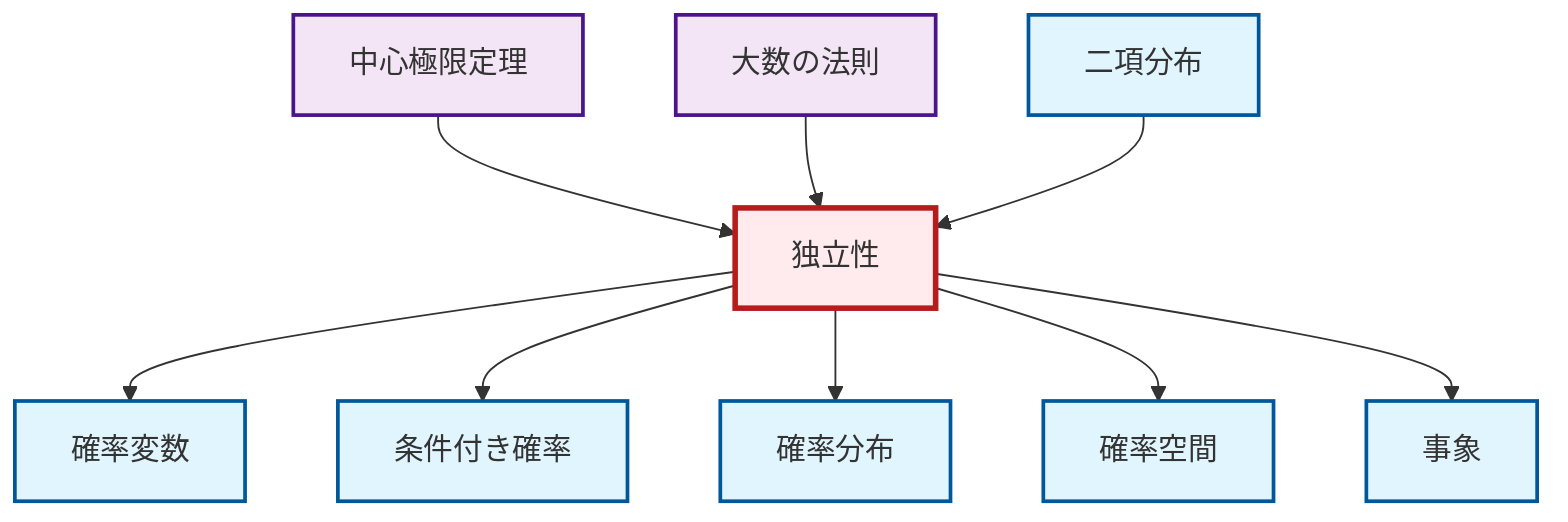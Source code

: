 graph TD
    classDef definition fill:#e1f5fe,stroke:#01579b,stroke-width:2px
    classDef theorem fill:#f3e5f5,stroke:#4a148c,stroke-width:2px
    classDef axiom fill:#fff3e0,stroke:#e65100,stroke-width:2px
    classDef example fill:#e8f5e9,stroke:#1b5e20,stroke-width:2px
    classDef current fill:#ffebee,stroke:#b71c1c,stroke-width:3px
    def-binomial-distribution["二項分布"]:::definition
    def-random-variable["確率変数"]:::definition
    def-independence["独立性"]:::definition
    def-probability-space["確率空間"]:::definition
    def-event["事象"]:::definition
    def-conditional-probability["条件付き確率"]:::definition
    thm-central-limit["中心極限定理"]:::theorem
    thm-law-of-large-numbers["大数の法則"]:::theorem
    def-probability-distribution["確率分布"]:::definition
    def-independence --> def-random-variable
    def-independence --> def-conditional-probability
    def-independence --> def-probability-distribution
    def-independence --> def-probability-space
    thm-central-limit --> def-independence
    thm-law-of-large-numbers --> def-independence
    def-independence --> def-event
    def-binomial-distribution --> def-independence
    class def-independence current